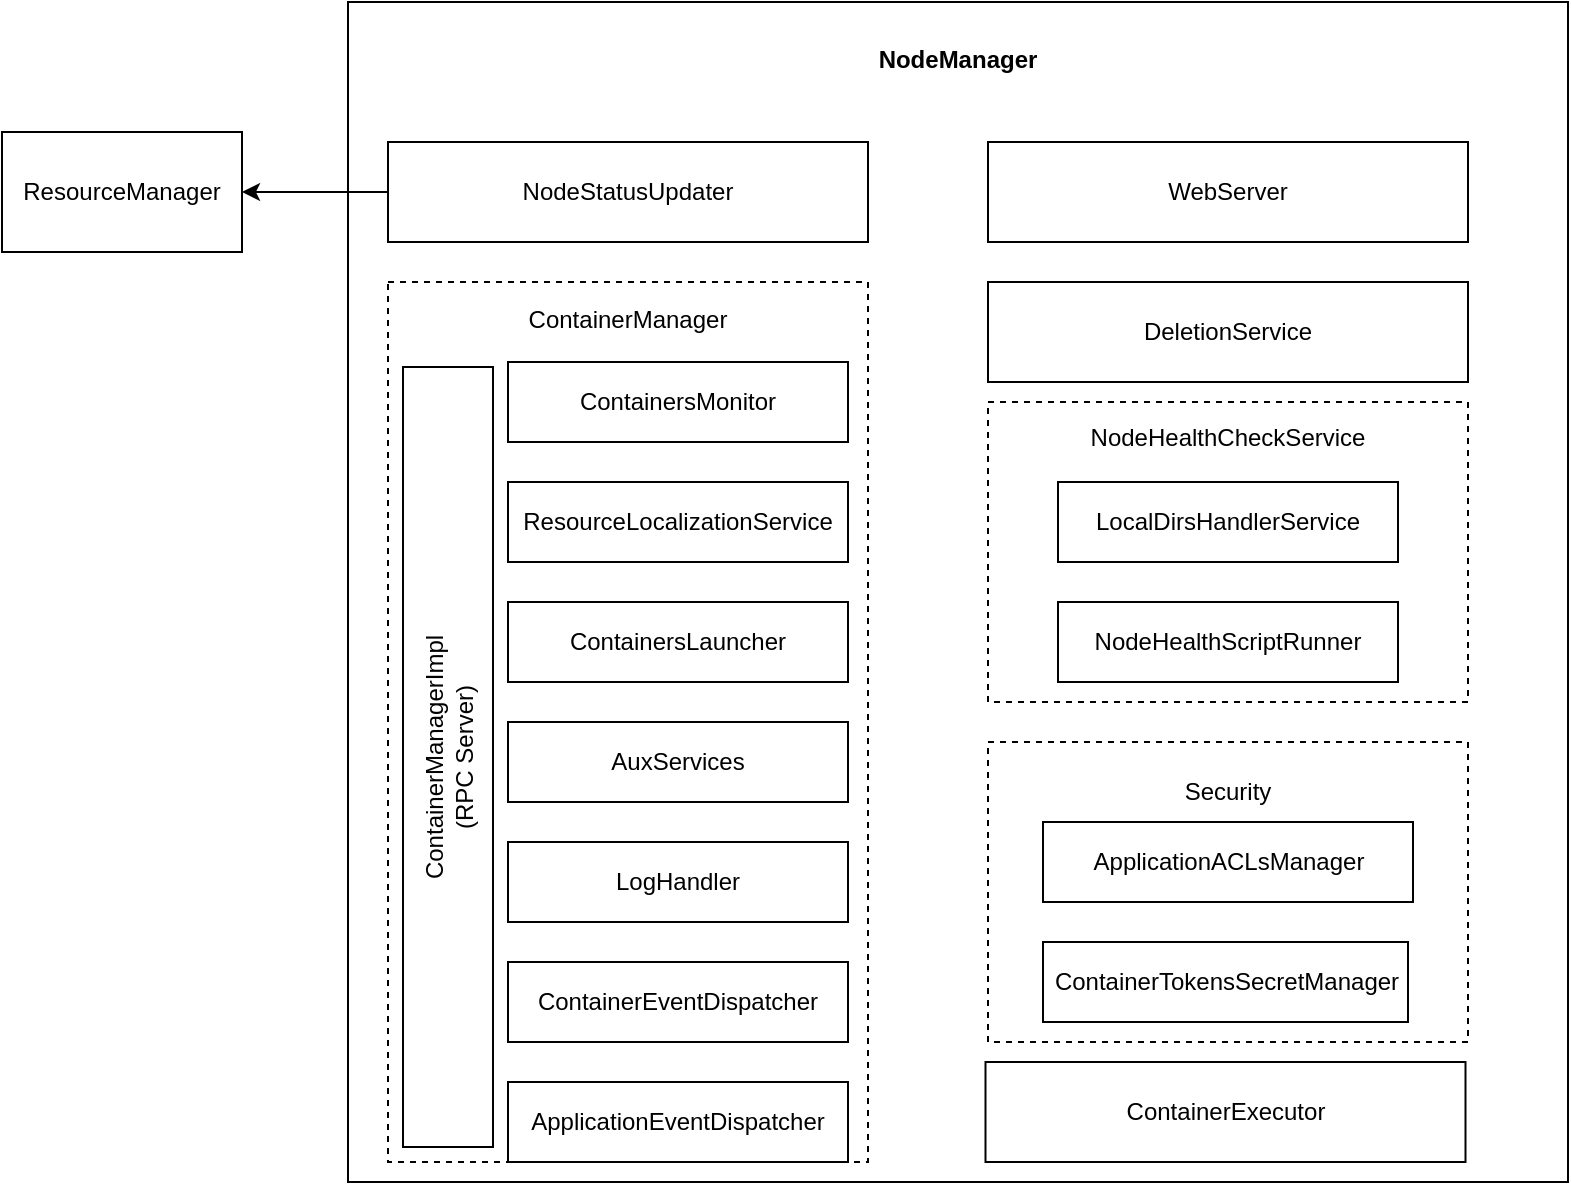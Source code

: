 <mxfile version="13.8.6" type="github">
  <diagram id="GWpwSYDEWu8-K4qAvdks" name="第 1 页">
    <mxGraphModel dx="1038" dy="548" grid="1" gridSize="10" guides="1" tooltips="1" connect="1" arrows="1" fold="1" page="1" pageScale="1" pageWidth="850" pageHeight="1100" math="0" shadow="0">
      <root>
        <mxCell id="0" />
        <mxCell id="1" parent="0" />
        <mxCell id="Tm5A38VgM0YzfF00-wjJ-1" value="&lt;b&gt;NodeManager&lt;br&gt;&lt;br&gt;&lt;br&gt;&lt;br&gt;&lt;br&gt;&lt;br&gt;&lt;br&gt;&lt;br&gt;&lt;br&gt;&lt;br&gt;&lt;br&gt;&lt;br&gt;&lt;br&gt;&lt;br&gt;&lt;br&gt;&lt;br&gt;&lt;br&gt;&lt;br&gt;&lt;br&gt;&lt;br&gt;&lt;br&gt;&lt;br&gt;&lt;br&gt;&lt;br&gt;&lt;br&gt;&lt;br&gt;&lt;br&gt;&lt;br&gt;&lt;br&gt;&lt;br&gt;&lt;br&gt;&lt;br&gt;&lt;br&gt;&lt;br&gt;&lt;br&gt;&lt;br&gt;&lt;br&gt;&lt;br&gt;&lt;/b&gt;" style="rounded=0;whiteSpace=wrap;html=1;" vertex="1" parent="1">
          <mxGeometry x="193" y="140" width="610" height="590" as="geometry" />
        </mxCell>
        <mxCell id="Tm5A38VgM0YzfF00-wjJ-17" value="NodeHealthCheckService&lt;br&gt;&lt;br&gt;&lt;br&gt;&lt;br&gt;&lt;br&gt;&lt;br&gt;&lt;br&gt;&lt;br&gt;&lt;br&gt;" style="rounded=0;whiteSpace=wrap;html=1;dashed=1;" vertex="1" parent="1">
          <mxGeometry x="513" y="340" width="240" height="150" as="geometry" />
        </mxCell>
        <mxCell id="Tm5A38VgM0YzfF00-wjJ-10" value="ContainerManager&lt;br&gt;&lt;br&gt;&lt;br&gt;&lt;br&gt;&lt;br&gt;&lt;br&gt;&lt;br&gt;&lt;br&gt;&lt;br&gt;&lt;br&gt;&lt;br&gt;&lt;br&gt;&lt;br&gt;&lt;br&gt;&lt;br&gt;&lt;br&gt;&lt;br&gt;&lt;br&gt;&lt;br&gt;&lt;br&gt;&lt;br&gt;&lt;br&gt;&lt;br&gt;&lt;br&gt;&lt;br&gt;&lt;br&gt;&lt;br&gt;&lt;br&gt;&lt;br&gt;" style="rounded=0;whiteSpace=wrap;html=1;dashed=1;" vertex="1" parent="1">
          <mxGeometry x="213" y="280" width="240" height="440" as="geometry" />
        </mxCell>
        <mxCell id="Tm5A38VgM0YzfF00-wjJ-27" style="edgeStyle=orthogonalEdgeStyle;rounded=0;orthogonalLoop=1;jettySize=auto;html=1;entryX=1;entryY=0.5;entryDx=0;entryDy=0;" edge="1" parent="1" source="Tm5A38VgM0YzfF00-wjJ-2" target="Tm5A38VgM0YzfF00-wjJ-25">
          <mxGeometry relative="1" as="geometry" />
        </mxCell>
        <mxCell id="Tm5A38VgM0YzfF00-wjJ-2" value="NodeStatusUpdater" style="rounded=0;whiteSpace=wrap;html=1;" vertex="1" parent="1">
          <mxGeometry x="213" y="210" width="240" height="50" as="geometry" />
        </mxCell>
        <mxCell id="Tm5A38VgM0YzfF00-wjJ-3" value="ContainersMonitor" style="rounded=0;whiteSpace=wrap;html=1;" vertex="1" parent="1">
          <mxGeometry x="273" y="320" width="170" height="40" as="geometry" />
        </mxCell>
        <mxCell id="Tm5A38VgM0YzfF00-wjJ-4" value="ResourceLocalizationService" style="rounded=0;whiteSpace=wrap;html=1;" vertex="1" parent="1">
          <mxGeometry x="273" y="380" width="170" height="40" as="geometry" />
        </mxCell>
        <mxCell id="Tm5A38VgM0YzfF00-wjJ-5" value="ContainersLauncher" style="rounded=0;whiteSpace=wrap;html=1;" vertex="1" parent="1">
          <mxGeometry x="273" y="440" width="170" height="40" as="geometry" />
        </mxCell>
        <mxCell id="Tm5A38VgM0YzfF00-wjJ-6" value="AuxServices" style="rounded=0;whiteSpace=wrap;html=1;" vertex="1" parent="1">
          <mxGeometry x="273" y="500" width="170" height="40" as="geometry" />
        </mxCell>
        <mxCell id="Tm5A38VgM0YzfF00-wjJ-7" value="LogHandler" style="rounded=0;whiteSpace=wrap;html=1;" vertex="1" parent="1">
          <mxGeometry x="273" y="560" width="170" height="40" as="geometry" />
        </mxCell>
        <mxCell id="Tm5A38VgM0YzfF00-wjJ-8" value="ContainerEventDispatcher" style="rounded=0;whiteSpace=wrap;html=1;" vertex="1" parent="1">
          <mxGeometry x="273" y="620" width="170" height="40" as="geometry" />
        </mxCell>
        <mxCell id="Tm5A38VgM0YzfF00-wjJ-9" value="ApplicationEventDispatcher" style="rounded=0;whiteSpace=wrap;html=1;" vertex="1" parent="1">
          <mxGeometry x="273" y="680" width="170" height="40" as="geometry" />
        </mxCell>
        <mxCell id="Tm5A38VgM0YzfF00-wjJ-12" value="WebServer" style="rounded=0;whiteSpace=wrap;html=1;" vertex="1" parent="1">
          <mxGeometry x="513" y="210" width="240" height="50" as="geometry" />
        </mxCell>
        <mxCell id="Tm5A38VgM0YzfF00-wjJ-13" value="DeletionService" style="rounded=0;whiteSpace=wrap;html=1;" vertex="1" parent="1">
          <mxGeometry x="513" y="280" width="240" height="50" as="geometry" />
        </mxCell>
        <mxCell id="Tm5A38VgM0YzfF00-wjJ-14" value="LocalDirsHandlerService" style="rounded=0;whiteSpace=wrap;html=1;" vertex="1" parent="1">
          <mxGeometry x="548" y="380" width="170" height="40" as="geometry" />
        </mxCell>
        <mxCell id="Tm5A38VgM0YzfF00-wjJ-15" value="NodeHealthScriptRunner" style="rounded=0;whiteSpace=wrap;html=1;" vertex="1" parent="1">
          <mxGeometry x="548" y="440" width="170" height="40" as="geometry" />
        </mxCell>
        <mxCell id="Tm5A38VgM0YzfF00-wjJ-19" value="Security&lt;br&gt;&lt;br&gt;&lt;br&gt;&lt;br&gt;&lt;br&gt;&lt;br&gt;&lt;br&gt;&lt;br&gt;" style="rounded=0;whiteSpace=wrap;html=1;dashed=1;" vertex="1" parent="1">
          <mxGeometry x="513" y="510" width="240" height="150" as="geometry" />
        </mxCell>
        <mxCell id="Tm5A38VgM0YzfF00-wjJ-20" value="ApplicationACLsManager" style="rounded=0;whiteSpace=wrap;html=1;" vertex="1" parent="1">
          <mxGeometry x="540.5" y="550" width="185" height="40" as="geometry" />
        </mxCell>
        <mxCell id="Tm5A38VgM0YzfF00-wjJ-21" value="ContainerTokensSecretManager" style="rounded=0;whiteSpace=wrap;html=1;" vertex="1" parent="1">
          <mxGeometry x="540.5" y="610" width="182.5" height="40" as="geometry" />
        </mxCell>
        <mxCell id="Tm5A38VgM0YzfF00-wjJ-22" value="ContainerExecutor" style="rounded=0;whiteSpace=wrap;html=1;" vertex="1" parent="1">
          <mxGeometry x="511.75" y="670" width="240" height="50" as="geometry" />
        </mxCell>
        <mxCell id="Tm5A38VgM0YzfF00-wjJ-24" value="ContainerManagerImpl&lt;br&gt;(RPC Server)" style="rounded=0;whiteSpace=wrap;html=1;direction=east;rotation=-90;" vertex="1" parent="1">
          <mxGeometry x="48" y="495" width="390" height="45" as="geometry" />
        </mxCell>
        <mxCell id="Tm5A38VgM0YzfF00-wjJ-25" value="ResourceManager" style="rounded=0;whiteSpace=wrap;html=1;" vertex="1" parent="1">
          <mxGeometry x="20" y="205" width="120" height="60" as="geometry" />
        </mxCell>
      </root>
    </mxGraphModel>
  </diagram>
</mxfile>
